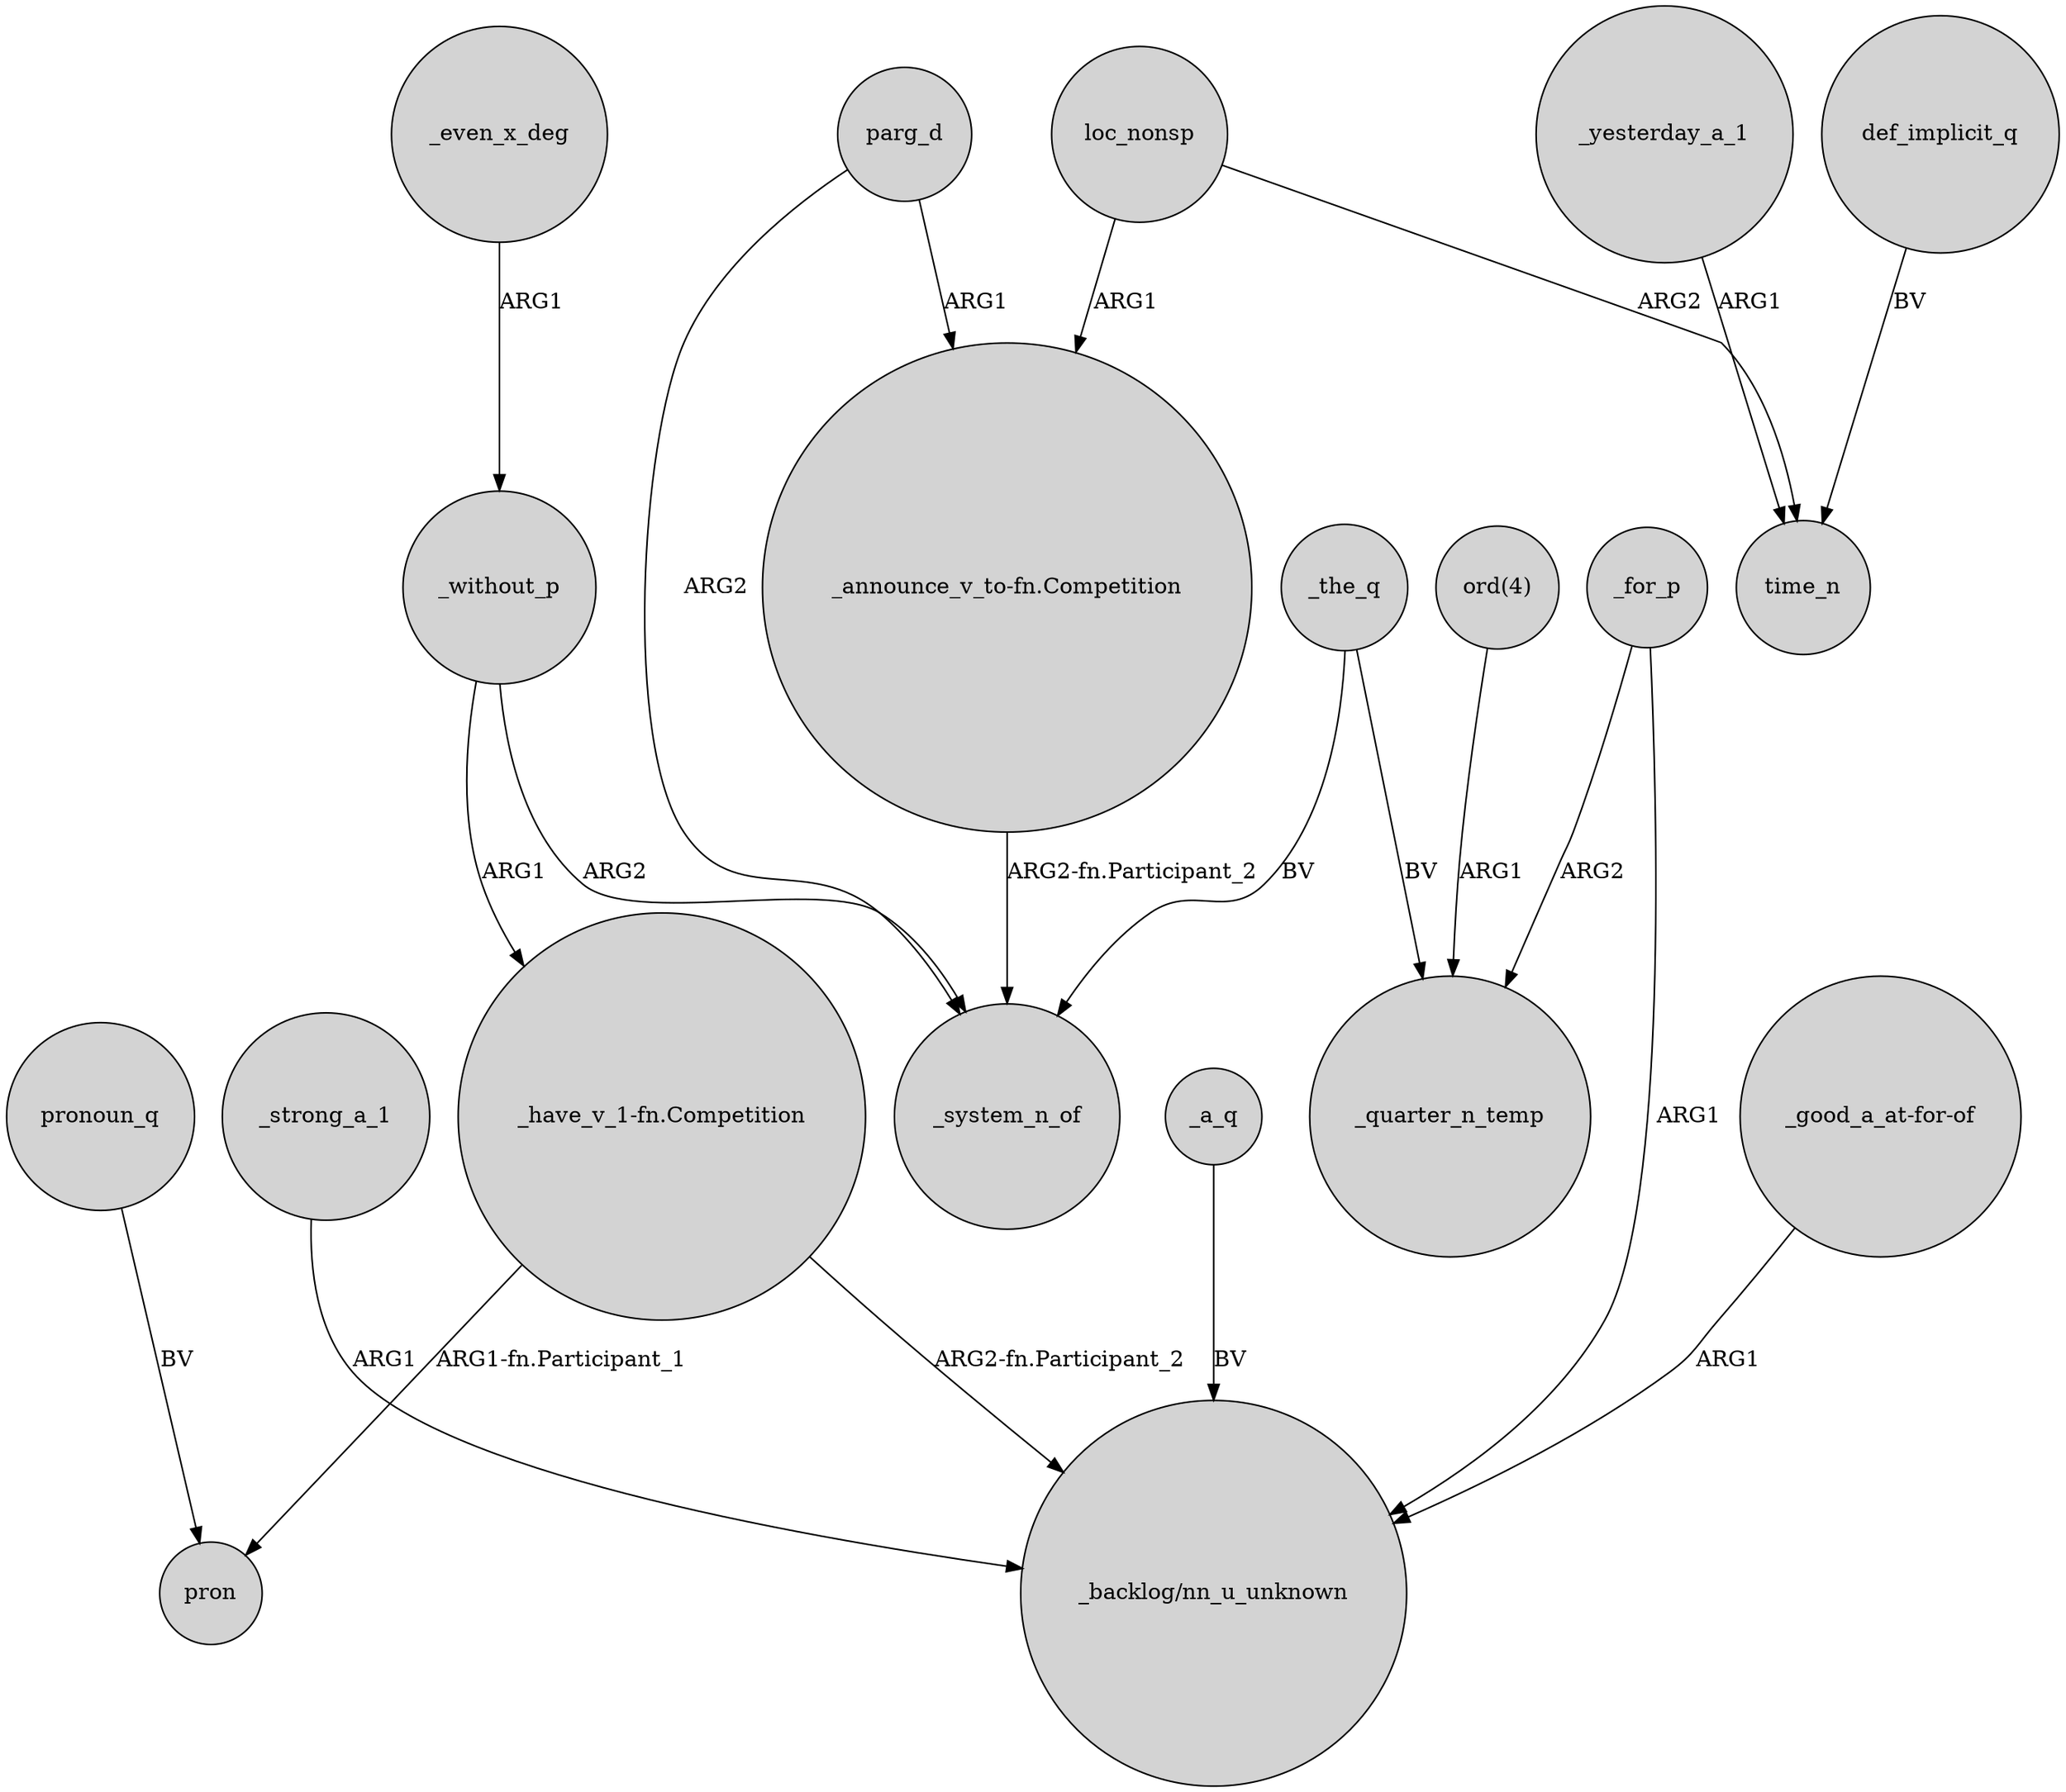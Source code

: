 digraph {
	node [shape=circle style=filled]
	parg_d -> "_announce_v_to-fn.Competition" [label=ARG1]
	_strong_a_1 -> "_backlog/nn_u_unknown" [label=ARG1]
	"_have_v_1-fn.Competition" -> pron [label="ARG1-fn.Participant_1"]
	_the_q -> _quarter_n_temp [label=BV]
	_without_p -> _system_n_of [label=ARG2]
	_yesterday_a_1 -> time_n [label=ARG1]
	_without_p -> "_have_v_1-fn.Competition" [label=ARG1]
	parg_d -> _system_n_of [label=ARG2]
	_for_p -> "_backlog/nn_u_unknown" [label=ARG1]
	"_announce_v_to-fn.Competition" -> _system_n_of [label="ARG2-fn.Participant_2"]
	_the_q -> _system_n_of [label=BV]
	"_have_v_1-fn.Competition" -> "_backlog/nn_u_unknown" [label="ARG2-fn.Participant_2"]
	_even_x_deg -> _without_p [label=ARG1]
	pronoun_q -> pron [label=BV]
	_for_p -> _quarter_n_temp [label=ARG2]
	_a_q -> "_backlog/nn_u_unknown" [label=BV]
	"ord(4)" -> _quarter_n_temp [label=ARG1]
	loc_nonsp -> time_n [label=ARG2]
	loc_nonsp -> "_announce_v_to-fn.Competition" [label=ARG1]
	"_good_a_at-for-of" -> "_backlog/nn_u_unknown" [label=ARG1]
	def_implicit_q -> time_n [label=BV]
}
